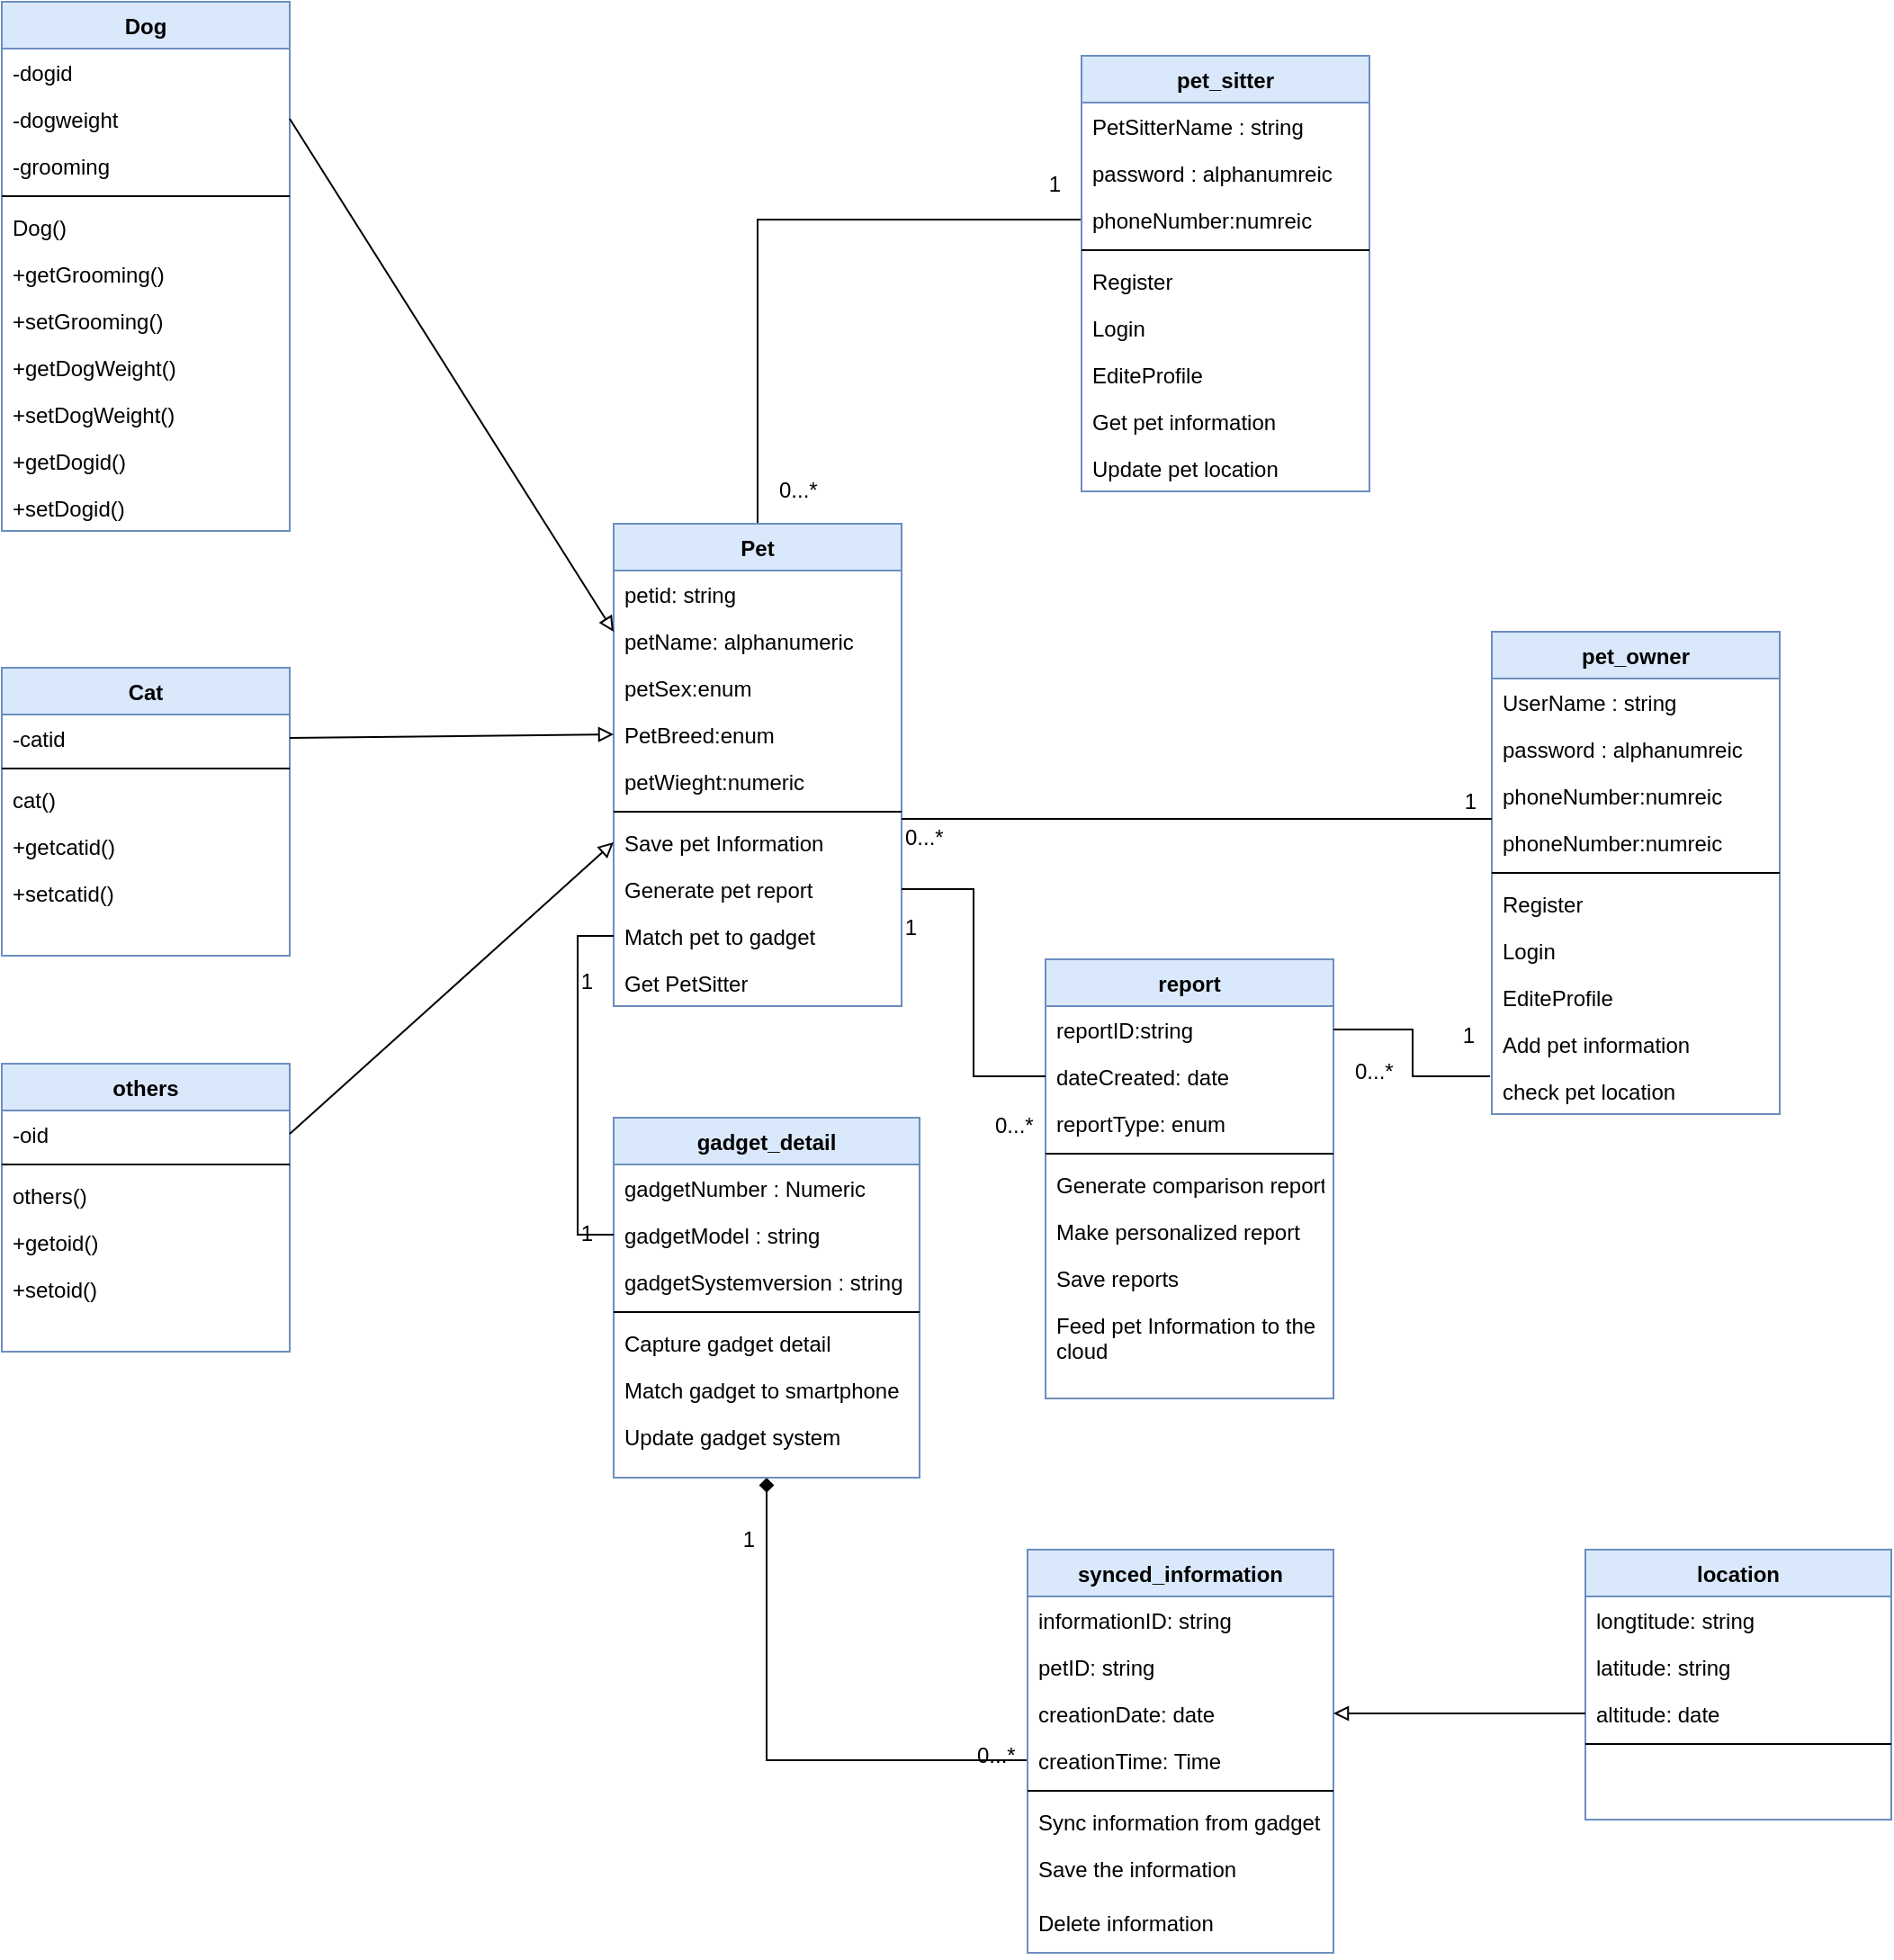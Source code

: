 <mxfile version="15.2.7" type="device"><diagram id="C5RBs43oDa-KdzZeNtuy" name="Page-1"><mxGraphModel dx="2032" dy="1856" grid="1" gridSize="10" guides="1" tooltips="1" connect="1" arrows="1" fold="1" page="1" pageScale="1" pageWidth="827" pageHeight="1169" math="0" shadow="0"><root><mxCell id="WIyWlLk6GJQsqaUBKTNV-0"/><mxCell id="WIyWlLk6GJQsqaUBKTNV-1" parent="WIyWlLk6GJQsqaUBKTNV-0"/><mxCell id="KPe7TcFnfBkB8S-F21UN-21" style="edgeStyle=orthogonalEdgeStyle;rounded=0;orthogonalLoop=1;jettySize=auto;html=1;exitX=0.5;exitY=0;exitDx=0;exitDy=0;entryX=0;entryY=0.5;entryDx=0;entryDy=0;endArrow=none;endFill=0;" edge="1" parent="WIyWlLk6GJQsqaUBKTNV-1" source="zkfFHV4jXpPFQw0GAbJ--0" target="KPe7TcFnfBkB8S-F21UN-14"><mxGeometry relative="1" as="geometry"/></mxCell><mxCell id="zkfFHV4jXpPFQw0GAbJ--0" value="Pet" style="swimlane;fontStyle=1;align=center;verticalAlign=top;childLayout=stackLayout;horizontal=1;startSize=26;horizontalStack=0;resizeParent=1;resizeLast=0;collapsible=1;marginBottom=0;rounded=0;shadow=0;strokeWidth=1;spacing=2;labelBackgroundColor=none;fontSize=12;fillColor=#dae8fc;strokeColor=#6c8ebf;" parent="WIyWlLk6GJQsqaUBKTNV-1" vertex="1"><mxGeometry x="20" y="60" width="160" height="268" as="geometry"><mxRectangle x="230" y="140" width="160" height="26" as="alternateBounds"/></mxGeometry></mxCell><mxCell id="zkfFHV4jXpPFQw0GAbJ--1" value="petid: string" style="text;align=left;verticalAlign=top;spacingLeft=4;spacingRight=4;overflow=hidden;rotatable=0;points=[[0,0.5],[1,0.5]];portConstraint=eastwest;fontStyle=0;spacing=2;labelBackgroundColor=none;fontSize=12;" parent="zkfFHV4jXpPFQw0GAbJ--0" vertex="1"><mxGeometry y="26" width="160" height="26" as="geometry"/></mxCell><mxCell id="zkfFHV4jXpPFQw0GAbJ--2" value="petName: alphanumeric" style="text;align=left;verticalAlign=top;spacingLeft=4;spacingRight=4;overflow=hidden;rotatable=0;points=[[0,0.5],[1,0.5]];portConstraint=eastwest;rounded=0;shadow=0;html=0;fontStyle=0;spacing=2;labelBackgroundColor=none;fontSize=12;" parent="zkfFHV4jXpPFQw0GAbJ--0" vertex="1"><mxGeometry y="52" width="160" height="26" as="geometry"/></mxCell><mxCell id="zkfFHV4jXpPFQw0GAbJ--3" value="petSex:enum" style="text;align=left;verticalAlign=top;spacingLeft=4;spacingRight=4;overflow=hidden;rotatable=0;points=[[0,0.5],[1,0.5]];portConstraint=eastwest;rounded=0;shadow=0;html=0;fontStyle=0;spacing=2;labelBackgroundColor=none;fontSize=12;" parent="zkfFHV4jXpPFQw0GAbJ--0" vertex="1"><mxGeometry y="78" width="160" height="26" as="geometry"/></mxCell><mxCell id="zkfFHV4jXpPFQw0GAbJ--5" value="PetBreed:enum" style="text;align=left;verticalAlign=top;spacingLeft=4;spacingRight=4;overflow=hidden;rotatable=0;points=[[0,0.5],[1,0.5]];portConstraint=eastwest;fontStyle=0;spacing=2;labelBackgroundColor=none;fontSize=12;" parent="zkfFHV4jXpPFQw0GAbJ--0" vertex="1"><mxGeometry y="104" width="160" height="26" as="geometry"/></mxCell><mxCell id="u12Ou-JrVfUeLRdLZlRA-1" value="petWieght:numeric" style="text;align=left;verticalAlign=top;spacingLeft=4;spacingRight=4;overflow=hidden;rotatable=0;points=[[0,0.5],[1,0.5]];portConstraint=eastwest;fontStyle=0;spacing=2;labelBackgroundColor=none;fontSize=12;" parent="zkfFHV4jXpPFQw0GAbJ--0" vertex="1"><mxGeometry y="130" width="160" height="26" as="geometry"/></mxCell><mxCell id="zkfFHV4jXpPFQw0GAbJ--4" value="" style="line;html=1;strokeWidth=1;align=left;verticalAlign=middle;spacingTop=-1;spacingLeft=3;spacingRight=3;rotatable=0;labelPosition=right;points=[];portConstraint=eastwest;fontStyle=0;spacing=2;labelBackgroundColor=none;fontSize=12;" parent="zkfFHV4jXpPFQw0GAbJ--0" vertex="1"><mxGeometry y="156" width="160" height="8" as="geometry"/></mxCell><mxCell id="u12Ou-JrVfUeLRdLZlRA-0" value="Save pet Information" style="text;align=left;verticalAlign=top;spacingLeft=4;spacingRight=4;overflow=hidden;rotatable=0;points=[[0,0.5],[1,0.5]];portConstraint=eastwest;rounded=0;shadow=0;html=0;fontStyle=0;spacing=2;labelBackgroundColor=none;fontSize=12;" parent="zkfFHV4jXpPFQw0GAbJ--0" vertex="1"><mxGeometry y="164" width="160" height="26" as="geometry"/></mxCell><mxCell id="u12Ou-JrVfUeLRdLZlRA-4" value="Generate pet report" style="text;align=left;verticalAlign=top;spacingLeft=4;spacingRight=4;overflow=hidden;rotatable=0;points=[[0,0.5],[1,0.5]];portConstraint=eastwest;rounded=0;shadow=0;html=0;fontStyle=0;spacing=2;labelBackgroundColor=none;fontSize=12;" parent="zkfFHV4jXpPFQw0GAbJ--0" vertex="1"><mxGeometry y="190" width="160" height="26" as="geometry"/></mxCell><mxCell id="u12Ou-JrVfUeLRdLZlRA-5" value="Match pet to gadget" style="text;align=left;verticalAlign=top;spacingLeft=4;spacingRight=4;overflow=hidden;rotatable=0;points=[[0,0.5],[1,0.5]];portConstraint=eastwest;rounded=0;shadow=0;html=0;fontStyle=0;spacing=2;labelBackgroundColor=none;fontSize=12;" parent="zkfFHV4jXpPFQw0GAbJ--0" vertex="1"><mxGeometry y="216" width="160" height="26" as="geometry"/></mxCell><mxCell id="KPe7TcFnfBkB8S-F21UN-0" value="Get PetSitter" style="text;align=left;verticalAlign=top;spacingLeft=4;spacingRight=4;overflow=hidden;rotatable=0;points=[[0,0.5],[1,0.5]];portConstraint=eastwest;rounded=0;shadow=0;html=0;fontStyle=0;spacing=2;labelBackgroundColor=none;fontSize=12;" vertex="1" parent="zkfFHV4jXpPFQw0GAbJ--0"><mxGeometry y="242" width="160" height="26" as="geometry"/></mxCell><mxCell id="zkfFHV4jXpPFQw0GAbJ--6" value="Dog" style="swimlane;fontStyle=1;align=center;verticalAlign=top;childLayout=stackLayout;horizontal=1;startSize=26;horizontalStack=0;resizeParent=1;resizeLast=0;collapsible=1;marginBottom=0;rounded=0;shadow=0;strokeWidth=1;spacing=2;labelBackgroundColor=none;fontSize=12;fillColor=#dae8fc;strokeColor=#6c8ebf;" parent="WIyWlLk6GJQsqaUBKTNV-1" vertex="1"><mxGeometry x="-320" y="-230" width="160" height="294" as="geometry"><mxRectangle x="130" y="380" width="160" height="26" as="alternateBounds"/></mxGeometry></mxCell><mxCell id="zkfFHV4jXpPFQw0GAbJ--7" value="-dogid" style="text;align=left;verticalAlign=top;spacingLeft=4;spacingRight=4;overflow=hidden;rotatable=0;points=[[0,0.5],[1,0.5]];portConstraint=eastwest;fontStyle=0;spacing=2;labelBackgroundColor=none;fontSize=12;" parent="zkfFHV4jXpPFQw0GAbJ--6" vertex="1"><mxGeometry y="26" width="160" height="26" as="geometry"/></mxCell><mxCell id="zkfFHV4jXpPFQw0GAbJ--8" value="-dogweight" style="text;align=left;verticalAlign=top;spacingLeft=4;spacingRight=4;overflow=hidden;rotatable=0;points=[[0,0.5],[1,0.5]];portConstraint=eastwest;rounded=0;shadow=0;html=0;fontStyle=0;spacing=2;labelBackgroundColor=none;fontSize=12;" parent="zkfFHV4jXpPFQw0GAbJ--6" vertex="1"><mxGeometry y="52" width="160" height="26" as="geometry"/></mxCell><mxCell id="u12Ou-JrVfUeLRdLZlRA-6" value="-grooming" style="text;align=left;verticalAlign=top;spacingLeft=4;spacingRight=4;overflow=hidden;rotatable=0;points=[[0,0.5],[1,0.5]];portConstraint=eastwest;rounded=0;shadow=0;html=0;fontStyle=0;spacing=2;labelBackgroundColor=none;fontSize=12;" parent="zkfFHV4jXpPFQw0GAbJ--6" vertex="1"><mxGeometry y="78" width="160" height="26" as="geometry"/></mxCell><mxCell id="zkfFHV4jXpPFQw0GAbJ--9" value="" style="line;html=1;strokeWidth=1;align=left;verticalAlign=middle;spacingTop=-1;spacingLeft=3;spacingRight=3;rotatable=0;labelPosition=right;points=[];portConstraint=eastwest;fontStyle=0;spacing=2;labelBackgroundColor=none;fontSize=12;" parent="zkfFHV4jXpPFQw0GAbJ--6" vertex="1"><mxGeometry y="104" width="160" height="8" as="geometry"/></mxCell><mxCell id="zkfFHV4jXpPFQw0GAbJ--11" value="Dog()&#10;" style="text;align=left;verticalAlign=top;spacingLeft=4;spacingRight=4;overflow=hidden;rotatable=0;points=[[0,0.5],[1,0.5]];portConstraint=eastwest;fontStyle=0;spacing=2;labelBackgroundColor=none;fontSize=12;" parent="zkfFHV4jXpPFQw0GAbJ--6" vertex="1"><mxGeometry y="112" width="160" height="26" as="geometry"/></mxCell><mxCell id="u12Ou-JrVfUeLRdLZlRA-7" value="+getGrooming()" style="text;align=left;verticalAlign=top;spacingLeft=4;spacingRight=4;overflow=hidden;rotatable=0;points=[[0,0.5],[1,0.5]];portConstraint=eastwest;fontStyle=0;spacing=2;labelBackgroundColor=none;fontSize=12;" parent="zkfFHV4jXpPFQw0GAbJ--6" vertex="1"><mxGeometry y="138" width="160" height="26" as="geometry"/></mxCell><mxCell id="u12Ou-JrVfUeLRdLZlRA-8" value="+setGrooming()" style="text;align=left;verticalAlign=top;spacingLeft=4;spacingRight=4;overflow=hidden;rotatable=0;points=[[0,0.5],[1,0.5]];portConstraint=eastwest;fontStyle=0;spacing=2;labelBackgroundColor=none;fontSize=12;" parent="zkfFHV4jXpPFQw0GAbJ--6" vertex="1"><mxGeometry y="164" width="160" height="26" as="geometry"/></mxCell><mxCell id="u12Ou-JrVfUeLRdLZlRA-9" value="+getDogWeight()" style="text;align=left;verticalAlign=top;spacingLeft=4;spacingRight=4;overflow=hidden;rotatable=0;points=[[0,0.5],[1,0.5]];portConstraint=eastwest;fontStyle=0;spacing=2;labelBackgroundColor=none;fontSize=12;" parent="zkfFHV4jXpPFQw0GAbJ--6" vertex="1"><mxGeometry y="190" width="160" height="26" as="geometry"/></mxCell><mxCell id="u12Ou-JrVfUeLRdLZlRA-10" value="+setDogWeight()" style="text;align=left;verticalAlign=top;spacingLeft=4;spacingRight=4;overflow=hidden;rotatable=0;points=[[0,0.5],[1,0.5]];portConstraint=eastwest;fontStyle=0;spacing=2;labelBackgroundColor=none;fontSize=12;" parent="zkfFHV4jXpPFQw0GAbJ--6" vertex="1"><mxGeometry y="216" width="160" height="26" as="geometry"/></mxCell><mxCell id="u12Ou-JrVfUeLRdLZlRA-11" value="+getDogid()" style="text;align=left;verticalAlign=top;spacingLeft=4;spacingRight=4;overflow=hidden;rotatable=0;points=[[0,0.5],[1,0.5]];portConstraint=eastwest;fontStyle=0;spacing=2;labelBackgroundColor=none;fontSize=12;" parent="zkfFHV4jXpPFQw0GAbJ--6" vertex="1"><mxGeometry y="242" width="160" height="26" as="geometry"/></mxCell><mxCell id="u12Ou-JrVfUeLRdLZlRA-12" value="+setDogid()" style="text;align=left;verticalAlign=top;spacingLeft=4;spacingRight=4;overflow=hidden;rotatable=0;points=[[0,0.5],[1,0.5]];portConstraint=eastwest;fontStyle=0;spacing=2;labelBackgroundColor=none;fontSize=12;" parent="zkfFHV4jXpPFQw0GAbJ--6" vertex="1"><mxGeometry y="268" width="160" height="26" as="geometry"/></mxCell><mxCell id="zkfFHV4jXpPFQw0GAbJ--17" value="pet_owner" style="swimlane;fontStyle=1;align=center;verticalAlign=top;childLayout=stackLayout;horizontal=1;startSize=26;horizontalStack=0;resizeParent=1;resizeLast=0;collapsible=1;marginBottom=0;rounded=0;shadow=0;strokeWidth=1;spacing=2;labelBackgroundColor=none;fontSize=12;fillColor=#dae8fc;strokeColor=#6c8ebf;" parent="WIyWlLk6GJQsqaUBKTNV-1" vertex="1"><mxGeometry x="508" y="120" width="160" height="268" as="geometry"><mxRectangle x="550" y="140" width="160" height="26" as="alternateBounds"/></mxGeometry></mxCell><mxCell id="zkfFHV4jXpPFQw0GAbJ--18" value="UserName : string" style="text;align=left;verticalAlign=top;spacingLeft=4;spacingRight=4;overflow=hidden;rotatable=0;points=[[0,0.5],[1,0.5]];portConstraint=eastwest;fontStyle=0;spacing=2;labelBackgroundColor=none;fontSize=12;" parent="zkfFHV4jXpPFQw0GAbJ--17" vertex="1"><mxGeometry y="26" width="160" height="26" as="geometry"/></mxCell><mxCell id="zkfFHV4jXpPFQw0GAbJ--19" value="password : alphanumreic" style="text;align=left;verticalAlign=top;spacingLeft=4;spacingRight=4;overflow=hidden;rotatable=0;points=[[0,0.5],[1,0.5]];portConstraint=eastwest;rounded=0;shadow=0;html=0;fontStyle=0;spacing=2;labelBackgroundColor=none;fontSize=12;" parent="zkfFHV4jXpPFQw0GAbJ--17" vertex="1"><mxGeometry y="52" width="160" height="26" as="geometry"/></mxCell><mxCell id="KPe7TcFnfBkB8S-F21UN-23" value="phoneNumber:numreic" style="text;align=left;verticalAlign=top;spacingLeft=4;spacingRight=4;overflow=hidden;rotatable=0;points=[[0,0.5],[1,0.5]];portConstraint=eastwest;rounded=0;shadow=0;html=0;fontStyle=0;spacing=2;labelBackgroundColor=none;fontSize=12;" vertex="1" parent="zkfFHV4jXpPFQw0GAbJ--17"><mxGeometry y="78" width="160" height="26" as="geometry"/></mxCell><mxCell id="zkfFHV4jXpPFQw0GAbJ--20" value="phoneNumber:numreic" style="text;align=left;verticalAlign=top;spacingLeft=4;spacingRight=4;overflow=hidden;rotatable=0;points=[[0,0.5],[1,0.5]];portConstraint=eastwest;rounded=0;shadow=0;html=0;fontStyle=0;spacing=2;labelBackgroundColor=none;fontSize=12;" parent="zkfFHV4jXpPFQw0GAbJ--17" vertex="1"><mxGeometry y="104" width="160" height="26" as="geometry"/></mxCell><mxCell id="zkfFHV4jXpPFQw0GAbJ--23" value="" style="line;html=1;strokeWidth=1;align=left;verticalAlign=middle;spacingTop=-1;spacingLeft=3;spacingRight=3;rotatable=0;labelPosition=right;points=[];portConstraint=eastwest;fontStyle=0;spacing=2;labelBackgroundColor=none;fontSize=12;" parent="zkfFHV4jXpPFQw0GAbJ--17" vertex="1"><mxGeometry y="130" width="160" height="8" as="geometry"/></mxCell><mxCell id="zkfFHV4jXpPFQw0GAbJ--24" value="Register" style="text;align=left;verticalAlign=top;spacingLeft=4;spacingRight=4;overflow=hidden;rotatable=0;points=[[0,0.5],[1,0.5]];portConstraint=eastwest;fontStyle=0;spacing=2;labelBackgroundColor=none;fontSize=12;" parent="zkfFHV4jXpPFQw0GAbJ--17" vertex="1"><mxGeometry y="138" width="160" height="26" as="geometry"/></mxCell><mxCell id="iSG5B5zDfxwQelqZSdIv-0" value="Login" style="text;align=left;verticalAlign=top;spacingLeft=4;spacingRight=4;overflow=hidden;rotatable=0;points=[[0,0.5],[1,0.5]];portConstraint=eastwest;fontStyle=0;spacing=2;labelBackgroundColor=none;fontSize=12;" parent="zkfFHV4jXpPFQw0GAbJ--17" vertex="1"><mxGeometry y="164" width="160" height="26" as="geometry"/></mxCell><mxCell id="iSG5B5zDfxwQelqZSdIv-1" value="EditeProfile" style="text;align=left;verticalAlign=top;spacingLeft=4;spacingRight=4;overflow=hidden;rotatable=0;points=[[0,0.5],[1,0.5]];portConstraint=eastwest;fontStyle=0;spacing=2;labelBackgroundColor=none;fontSize=12;" parent="zkfFHV4jXpPFQw0GAbJ--17" vertex="1"><mxGeometry y="190" width="160" height="26" as="geometry"/></mxCell><mxCell id="iSG5B5zDfxwQelqZSdIv-2" value="Add pet information" style="text;align=left;verticalAlign=top;spacingLeft=4;spacingRight=4;overflow=hidden;rotatable=0;points=[[0,0.5],[1,0.5]];portConstraint=eastwest;fontStyle=0;spacing=2;labelBackgroundColor=none;fontSize=12;" parent="zkfFHV4jXpPFQw0GAbJ--17" vertex="1"><mxGeometry y="216" width="160" height="26" as="geometry"/></mxCell><mxCell id="iSG5B5zDfxwQelqZSdIv-3" value="check pet location" style="text;align=left;verticalAlign=top;spacingLeft=4;spacingRight=4;overflow=hidden;rotatable=0;points=[[0,0.5],[1,0.5]];portConstraint=eastwest;fontStyle=0;spacing=2;labelBackgroundColor=none;fontSize=12;" parent="zkfFHV4jXpPFQw0GAbJ--17" vertex="1"><mxGeometry y="242" width="160" height="26" as="geometry"/></mxCell><mxCell id="zkfFHV4jXpPFQw0GAbJ--26" value="" style="endArrow=none;shadow=0;strokeWidth=1;rounded=0;endFill=0;edgeStyle=elbowEdgeStyle;elbow=vertical;fontStyle=0;spacing=2;labelBackgroundColor=none;fontSize=12;" parent="WIyWlLk6GJQsqaUBKTNV-1" source="zkfFHV4jXpPFQw0GAbJ--0" target="zkfFHV4jXpPFQw0GAbJ--17" edge="1"><mxGeometry x="0.5" y="41" relative="1" as="geometry"><mxPoint x="380" y="192" as="sourcePoint"/><mxPoint x="540" y="192" as="targetPoint"/><mxPoint x="-40" y="32" as="offset"/></mxGeometry></mxCell><mxCell id="zkfFHV4jXpPFQw0GAbJ--27" value="0...*" style="resizable=0;align=left;verticalAlign=bottom;labelBackgroundColor=none;fontSize=12;fontStyle=0;spacing=2;" parent="zkfFHV4jXpPFQw0GAbJ--26" connectable="0" vertex="1"><mxGeometry x="-1" relative="1" as="geometry"><mxPoint y="19" as="offset"/></mxGeometry></mxCell><mxCell id="zkfFHV4jXpPFQw0GAbJ--28" value="1" style="resizable=0;align=right;verticalAlign=bottom;labelBackgroundColor=none;fontSize=12;fontStyle=0;spacing=2;" parent="zkfFHV4jXpPFQw0GAbJ--26" connectable="0" vertex="1"><mxGeometry x="1" relative="1" as="geometry"><mxPoint x="-7" y="-1" as="offset"/></mxGeometry></mxCell><mxCell id="iSG5B5zDfxwQelqZSdIv-16" value="1" style="resizable=0;align=right;verticalAlign=bottom;labelBackgroundColor=none;fontSize=12;fontStyle=0;spacing=2;" parent="zkfFHV4jXpPFQw0GAbJ--26" connectable="0" vertex="1"><mxGeometry x="1" relative="1" as="geometry"><mxPoint x="-318" y="69" as="offset"/></mxGeometry></mxCell><mxCell id="iSG5B5zDfxwQelqZSdIv-17" value="1" style="resizable=0;align=right;verticalAlign=bottom;labelBackgroundColor=none;fontSize=12;fontStyle=0;spacing=2;" parent="zkfFHV4jXpPFQw0GAbJ--26" connectable="0" vertex="1"><mxGeometry x="1" relative="1" as="geometry"><mxPoint x="-8" y="129" as="offset"/></mxGeometry></mxCell><mxCell id="iSG5B5zDfxwQelqZSdIv-18" value="0...*" style="resizable=0;align=left;verticalAlign=bottom;labelBackgroundColor=none;fontSize=12;fontStyle=0;spacing=2;" parent="zkfFHV4jXpPFQw0GAbJ--26" connectable="0" vertex="1"><mxGeometry x="-1" relative="1" as="geometry"><mxPoint x="50" y="179" as="offset"/></mxGeometry></mxCell><mxCell id="iSG5B5zDfxwQelqZSdIv-19" value="0...*" style="resizable=0;align=left;verticalAlign=bottom;labelBackgroundColor=none;fontSize=12;fontStyle=0;spacing=2;" parent="zkfFHV4jXpPFQw0GAbJ--26" connectable="0" vertex="1"><mxGeometry x="-1" relative="1" as="geometry"><mxPoint x="250" y="149" as="offset"/></mxGeometry></mxCell><mxCell id="iSG5B5zDfxwQelqZSdIv-30" value="1" style="resizable=0;align=right;verticalAlign=bottom;labelBackgroundColor=none;fontSize=12;fontStyle=0;spacing=2;" parent="zkfFHV4jXpPFQw0GAbJ--26" connectable="0" vertex="1"><mxGeometry x="1" relative="1" as="geometry"><mxPoint x="-498" y="239" as="offset"/></mxGeometry></mxCell><mxCell id="iSG5B5zDfxwQelqZSdIv-31" value="1" style="resizable=0;align=right;verticalAlign=bottom;labelBackgroundColor=none;fontSize=12;fontStyle=0;spacing=2;" parent="zkfFHV4jXpPFQw0GAbJ--26" connectable="0" vertex="1"><mxGeometry x="1" relative="1" as="geometry"><mxPoint x="-498" y="99" as="offset"/></mxGeometry></mxCell><mxCell id="iSG5B5zDfxwQelqZSdIv-42" value="0...*" style="resizable=0;align=left;verticalAlign=bottom;labelBackgroundColor=none;fontSize=12;fontStyle=0;spacing=2;" parent="zkfFHV4jXpPFQw0GAbJ--26" connectable="0" vertex="1"><mxGeometry x="-1" relative="1" as="geometry"><mxPoint x="40" y="529" as="offset"/></mxGeometry></mxCell><mxCell id="iSG5B5zDfxwQelqZSdIv-43" value="1" style="resizable=0;align=right;verticalAlign=bottom;labelBackgroundColor=none;fontSize=12;fontStyle=0;spacing=2;" parent="zkfFHV4jXpPFQw0GAbJ--26" connectable="0" vertex="1"><mxGeometry x="1" relative="1" as="geometry"><mxPoint x="-408" y="409" as="offset"/></mxGeometry></mxCell><mxCell id="KPe7TcFnfBkB8S-F21UN-22" value="0...*" style="resizable=0;align=left;verticalAlign=bottom;labelBackgroundColor=none;fontSize=12;fontStyle=0;spacing=2;" connectable="0" vertex="1" parent="zkfFHV4jXpPFQw0GAbJ--26"><mxGeometry x="-1" relative="1" as="geometry"><mxPoint x="-70" y="-174" as="offset"/></mxGeometry></mxCell><mxCell id="KPe7TcFnfBkB8S-F21UN-24" value="1" style="resizable=0;align=right;verticalAlign=bottom;labelBackgroundColor=none;fontSize=12;fontStyle=0;spacing=2;" connectable="0" vertex="1" parent="zkfFHV4jXpPFQw0GAbJ--26"><mxGeometry x="1" relative="1" as="geometry"><mxPoint x="-238" y="-344" as="offset"/></mxGeometry></mxCell><mxCell id="u12Ou-JrVfUeLRdLZlRA-13" value="Cat" style="swimlane;fontStyle=1;align=center;verticalAlign=top;childLayout=stackLayout;horizontal=1;startSize=26;horizontalStack=0;resizeParent=1;resizeLast=0;collapsible=1;marginBottom=0;rounded=0;shadow=0;strokeWidth=1;spacing=2;labelBackgroundColor=none;fontSize=12;fillColor=#dae8fc;strokeColor=#6c8ebf;" parent="WIyWlLk6GJQsqaUBKTNV-1" vertex="1"><mxGeometry x="-320" y="140" width="160" height="160" as="geometry"><mxRectangle x="130" y="380" width="160" height="26" as="alternateBounds"/></mxGeometry></mxCell><mxCell id="u12Ou-JrVfUeLRdLZlRA-14" value="-catid" style="text;align=left;verticalAlign=top;spacingLeft=4;spacingRight=4;overflow=hidden;rotatable=0;points=[[0,0.5],[1,0.5]];portConstraint=eastwest;fontStyle=0;spacing=2;labelBackgroundColor=none;fontSize=12;" parent="u12Ou-JrVfUeLRdLZlRA-13" vertex="1"><mxGeometry y="26" width="160" height="26" as="geometry"/></mxCell><mxCell id="u12Ou-JrVfUeLRdLZlRA-17" value="" style="line;html=1;strokeWidth=1;align=left;verticalAlign=middle;spacingTop=-1;spacingLeft=3;spacingRight=3;rotatable=0;labelPosition=right;points=[];portConstraint=eastwest;fontStyle=0;spacing=2;labelBackgroundColor=none;fontSize=12;" parent="u12Ou-JrVfUeLRdLZlRA-13" vertex="1"><mxGeometry y="52" width="160" height="8" as="geometry"/></mxCell><mxCell id="u12Ou-JrVfUeLRdLZlRA-18" value="cat()&#10;" style="text;align=left;verticalAlign=top;spacingLeft=4;spacingRight=4;overflow=hidden;rotatable=0;points=[[0,0.5],[1,0.5]];portConstraint=eastwest;fontStyle=0;spacing=2;labelBackgroundColor=none;fontSize=12;" parent="u12Ou-JrVfUeLRdLZlRA-13" vertex="1"><mxGeometry y="60" width="160" height="26" as="geometry"/></mxCell><mxCell id="u12Ou-JrVfUeLRdLZlRA-23" value="+getcatid()" style="text;align=left;verticalAlign=top;spacingLeft=4;spacingRight=4;overflow=hidden;rotatable=0;points=[[0,0.5],[1,0.5]];portConstraint=eastwest;fontStyle=0;spacing=2;labelBackgroundColor=none;fontSize=12;" parent="u12Ou-JrVfUeLRdLZlRA-13" vertex="1"><mxGeometry y="86" width="160" height="26" as="geometry"/></mxCell><mxCell id="u12Ou-JrVfUeLRdLZlRA-24" value="+setcatid()" style="text;align=left;verticalAlign=top;spacingLeft=4;spacingRight=4;overflow=hidden;rotatable=0;points=[[0,0.5],[1,0.5]];portConstraint=eastwest;fontStyle=0;spacing=2;labelBackgroundColor=none;fontSize=12;" parent="u12Ou-JrVfUeLRdLZlRA-13" vertex="1"><mxGeometry y="112" width="160" height="26" as="geometry"/></mxCell><mxCell id="u12Ou-JrVfUeLRdLZlRA-25" value="others" style="swimlane;fontStyle=1;align=center;verticalAlign=top;childLayout=stackLayout;horizontal=1;startSize=26;horizontalStack=0;resizeParent=1;resizeLast=0;collapsible=1;marginBottom=0;rounded=0;shadow=0;strokeWidth=1;spacing=2;labelBackgroundColor=none;fontSize=12;fillColor=#dae8fc;strokeColor=#6c8ebf;" parent="WIyWlLk6GJQsqaUBKTNV-1" vertex="1"><mxGeometry x="-320" y="360" width="160" height="160" as="geometry"><mxRectangle x="130" y="380" width="160" height="26" as="alternateBounds"/></mxGeometry></mxCell><mxCell id="u12Ou-JrVfUeLRdLZlRA-26" value="-oid" style="text;align=left;verticalAlign=top;spacingLeft=4;spacingRight=4;overflow=hidden;rotatable=0;points=[[0,0.5],[1,0.5]];portConstraint=eastwest;fontStyle=0;spacing=2;labelBackgroundColor=none;fontSize=12;" parent="u12Ou-JrVfUeLRdLZlRA-25" vertex="1"><mxGeometry y="26" width="160" height="26" as="geometry"/></mxCell><mxCell id="u12Ou-JrVfUeLRdLZlRA-27" value="" style="line;html=1;strokeWidth=1;align=left;verticalAlign=middle;spacingTop=-1;spacingLeft=3;spacingRight=3;rotatable=0;labelPosition=right;points=[];portConstraint=eastwest;fontStyle=0;spacing=2;labelBackgroundColor=none;fontSize=12;" parent="u12Ou-JrVfUeLRdLZlRA-25" vertex="1"><mxGeometry y="52" width="160" height="8" as="geometry"/></mxCell><mxCell id="u12Ou-JrVfUeLRdLZlRA-28" value="others()&#10;" style="text;align=left;verticalAlign=top;spacingLeft=4;spacingRight=4;overflow=hidden;rotatable=0;points=[[0,0.5],[1,0.5]];portConstraint=eastwest;fontStyle=0;spacing=2;labelBackgroundColor=none;fontSize=12;" parent="u12Ou-JrVfUeLRdLZlRA-25" vertex="1"><mxGeometry y="60" width="160" height="26" as="geometry"/></mxCell><mxCell id="u12Ou-JrVfUeLRdLZlRA-29" value="+getoid()" style="text;align=left;verticalAlign=top;spacingLeft=4;spacingRight=4;overflow=hidden;rotatable=0;points=[[0,0.5],[1,0.5]];portConstraint=eastwest;fontStyle=0;spacing=2;labelBackgroundColor=none;fontSize=12;" parent="u12Ou-JrVfUeLRdLZlRA-25" vertex="1"><mxGeometry y="86" width="160" height="26" as="geometry"/></mxCell><mxCell id="u12Ou-JrVfUeLRdLZlRA-30" value="+setoid()" style="text;align=left;verticalAlign=top;spacingLeft=4;spacingRight=4;overflow=hidden;rotatable=0;points=[[0,0.5],[1,0.5]];portConstraint=eastwest;fontStyle=0;spacing=2;labelBackgroundColor=none;fontSize=12;" parent="u12Ou-JrVfUeLRdLZlRA-25" vertex="1"><mxGeometry y="112" width="160" height="26" as="geometry"/></mxCell><mxCell id="u12Ou-JrVfUeLRdLZlRA-32" style="rounded=0;orthogonalLoop=1;jettySize=auto;html=1;exitX=1;exitY=0.5;exitDx=0;exitDy=0;entryX=0;entryY=0.308;entryDx=0;entryDy=0;entryPerimeter=0;endArrow=block;endFill=0;fontStyle=0;spacing=2;labelBackgroundColor=none;fontSize=12;" parent="WIyWlLk6GJQsqaUBKTNV-1" source="zkfFHV4jXpPFQw0GAbJ--8" target="zkfFHV4jXpPFQw0GAbJ--2" edge="1"><mxGeometry relative="1" as="geometry"/></mxCell><mxCell id="u12Ou-JrVfUeLRdLZlRA-35" style="rounded=0;orthogonalLoop=1;jettySize=auto;html=1;exitX=1;exitY=0.5;exitDx=0;exitDy=0;endArrow=block;endFill=0;entryX=0;entryY=0.5;entryDx=0;entryDy=0;fontStyle=0;spacing=2;labelBackgroundColor=none;fontSize=12;" parent="WIyWlLk6GJQsqaUBKTNV-1" source="u12Ou-JrVfUeLRdLZlRA-14" target="zkfFHV4jXpPFQw0GAbJ--5" edge="1"><mxGeometry relative="1" as="geometry"><mxPoint x="20" y="140" as="targetPoint"/></mxGeometry></mxCell><mxCell id="u12Ou-JrVfUeLRdLZlRA-36" style="rounded=0;orthogonalLoop=1;jettySize=auto;html=1;exitX=1;exitY=0.5;exitDx=0;exitDy=0;endArrow=block;endFill=0;entryX=0;entryY=0.5;entryDx=0;entryDy=0;fontStyle=0;spacing=2;labelBackgroundColor=none;fontSize=12;" parent="WIyWlLk6GJQsqaUBKTNV-1" source="u12Ou-JrVfUeLRdLZlRA-26" target="u12Ou-JrVfUeLRdLZlRA-0" edge="1"><mxGeometry relative="1" as="geometry"><mxPoint x="20" y="263" as="targetPoint"/></mxGeometry></mxCell><mxCell id="iSG5B5zDfxwQelqZSdIv-4" value="report" style="swimlane;fontStyle=1;align=center;verticalAlign=top;childLayout=stackLayout;horizontal=1;startSize=26;horizontalStack=0;resizeParent=1;resizeLast=0;collapsible=1;marginBottom=0;rounded=0;shadow=0;strokeWidth=1;spacing=2;labelBackgroundColor=none;fontSize=12;fillColor=#dae8fc;strokeColor=#6c8ebf;" parent="WIyWlLk6GJQsqaUBKTNV-1" vertex="1"><mxGeometry x="260" y="302" width="160" height="244" as="geometry"><mxRectangle x="550" y="140" width="160" height="26" as="alternateBounds"/></mxGeometry></mxCell><mxCell id="iSG5B5zDfxwQelqZSdIv-5" value="reportID:string" style="text;align=left;verticalAlign=top;spacingLeft=4;spacingRight=4;overflow=hidden;rotatable=0;points=[[0,0.5],[1,0.5]];portConstraint=eastwest;fontStyle=0;spacing=2;labelBackgroundColor=none;fontSize=12;" parent="iSG5B5zDfxwQelqZSdIv-4" vertex="1"><mxGeometry y="26" width="160" height="26" as="geometry"/></mxCell><mxCell id="iSG5B5zDfxwQelqZSdIv-6" value="dateCreated: date" style="text;align=left;verticalAlign=top;spacingLeft=4;spacingRight=4;overflow=hidden;rotatable=0;points=[[0,0.5],[1,0.5]];portConstraint=eastwest;rounded=0;shadow=0;html=0;fontStyle=0;spacing=2;labelBackgroundColor=none;fontSize=12;" parent="iSG5B5zDfxwQelqZSdIv-4" vertex="1"><mxGeometry y="52" width="160" height="26" as="geometry"/></mxCell><mxCell id="iSG5B5zDfxwQelqZSdIv-7" value="reportType: enum" style="text;align=left;verticalAlign=top;spacingLeft=4;spacingRight=4;overflow=hidden;rotatable=0;points=[[0,0.5],[1,0.5]];portConstraint=eastwest;rounded=0;shadow=0;html=0;fontStyle=0;spacing=2;labelBackgroundColor=none;fontSize=12;" parent="iSG5B5zDfxwQelqZSdIv-4" vertex="1"><mxGeometry y="78" width="160" height="26" as="geometry"/></mxCell><mxCell id="iSG5B5zDfxwQelqZSdIv-8" value="" style="line;html=1;strokeWidth=1;align=left;verticalAlign=middle;spacingTop=-1;spacingLeft=3;spacingRight=3;rotatable=0;labelPosition=right;points=[];portConstraint=eastwest;fontStyle=0;spacing=2;labelBackgroundColor=none;fontSize=12;" parent="iSG5B5zDfxwQelqZSdIv-4" vertex="1"><mxGeometry y="104" width="160" height="8" as="geometry"/></mxCell><mxCell id="iSG5B5zDfxwQelqZSdIv-9" value="Generate comparison report" style="text;align=left;verticalAlign=top;spacingLeft=4;spacingRight=4;overflow=hidden;rotatable=0;points=[[0,0.5],[1,0.5]];portConstraint=eastwest;fontStyle=0;spacing=2;labelBackgroundColor=none;fontSize=12;" parent="iSG5B5zDfxwQelqZSdIv-4" vertex="1"><mxGeometry y="112" width="160" height="26" as="geometry"/></mxCell><mxCell id="iSG5B5zDfxwQelqZSdIv-10" value="Make personalized report" style="text;align=left;verticalAlign=top;spacingLeft=4;spacingRight=4;overflow=hidden;rotatable=0;points=[[0,0.5],[1,0.5]];portConstraint=eastwest;fontStyle=0;spacing=2;labelBackgroundColor=none;fontSize=12;" parent="iSG5B5zDfxwQelqZSdIv-4" vertex="1"><mxGeometry y="138" width="160" height="26" as="geometry"/></mxCell><mxCell id="iSG5B5zDfxwQelqZSdIv-11" value="Save reports" style="text;align=left;verticalAlign=top;spacingLeft=4;spacingRight=4;overflow=hidden;rotatable=0;points=[[0,0.5],[1,0.5]];portConstraint=eastwest;fontStyle=0;spacing=2;labelBackgroundColor=none;fontSize=12;" parent="iSG5B5zDfxwQelqZSdIv-4" vertex="1"><mxGeometry y="164" width="160" height="26" as="geometry"/></mxCell><mxCell id="iSG5B5zDfxwQelqZSdIv-12" value="Feed pet Information to the &#10;cloud&#10;" style="text;align=left;verticalAlign=top;spacingLeft=4;spacingRight=4;overflow=hidden;rotatable=0;points=[[0,0.5],[1,0.5]];portConstraint=eastwest;fontStyle=0;spacing=2;labelBackgroundColor=none;fontSize=12;" parent="iSG5B5zDfxwQelqZSdIv-4" vertex="1"><mxGeometry y="190" width="160" height="40" as="geometry"/></mxCell><mxCell id="iSG5B5zDfxwQelqZSdIv-14" style="edgeStyle=orthogonalEdgeStyle;rounded=0;orthogonalLoop=1;jettySize=auto;html=1;exitX=1;exitY=0.5;exitDx=0;exitDy=0;entryX=0;entryY=0.5;entryDx=0;entryDy=0;endArrow=none;endFill=0;fontStyle=0;spacing=2;labelBackgroundColor=none;fontSize=12;" parent="WIyWlLk6GJQsqaUBKTNV-1" source="u12Ou-JrVfUeLRdLZlRA-4" target="iSG5B5zDfxwQelqZSdIv-6" edge="1"><mxGeometry relative="1" as="geometry"/></mxCell><mxCell id="iSG5B5zDfxwQelqZSdIv-15" style="edgeStyle=orthogonalEdgeStyle;rounded=0;orthogonalLoop=1;jettySize=auto;html=1;exitX=1;exitY=0.5;exitDx=0;exitDy=0;entryX=-0.006;entryY=0.192;entryDx=0;entryDy=0;entryPerimeter=0;endArrow=none;endFill=0;fontStyle=0;spacing=2;labelBackgroundColor=none;fontSize=12;" parent="WIyWlLk6GJQsqaUBKTNV-1" source="iSG5B5zDfxwQelqZSdIv-5" target="iSG5B5zDfxwQelqZSdIv-3" edge="1"><mxGeometry relative="1" as="geometry"/></mxCell><mxCell id="iSG5B5zDfxwQelqZSdIv-41" style="edgeStyle=orthogonalEdgeStyle;rounded=0;orthogonalLoop=1;jettySize=auto;html=1;exitX=0.5;exitY=1;exitDx=0;exitDy=0;entryX=0;entryY=0.5;entryDx=0;entryDy=0;endArrow=none;endFill=0;startArrow=diamond;startFill=1;fontStyle=0;spacing=2;labelBackgroundColor=none;fontSize=12;" parent="WIyWlLk6GJQsqaUBKTNV-1" source="iSG5B5zDfxwQelqZSdIv-20" target="iSG5B5zDfxwQelqZSdIv-37" edge="1"><mxGeometry relative="1" as="geometry"/></mxCell><mxCell id="iSG5B5zDfxwQelqZSdIv-20" value="gadget_detail" style="swimlane;fontStyle=1;align=center;verticalAlign=top;childLayout=stackLayout;horizontal=1;startSize=26;horizontalStack=0;resizeParent=1;resizeLast=0;collapsible=1;marginBottom=0;rounded=0;shadow=0;strokeWidth=1;spacing=2;labelBackgroundColor=none;fontSize=12;fillColor=#dae8fc;strokeColor=#6c8ebf;" parent="WIyWlLk6GJQsqaUBKTNV-1" vertex="1"><mxGeometry x="20" y="390" width="170" height="200" as="geometry"><mxRectangle x="550" y="140" width="160" height="26" as="alternateBounds"/></mxGeometry></mxCell><mxCell id="iSG5B5zDfxwQelqZSdIv-21" value="gadgetNumber : Numeric" style="text;align=left;verticalAlign=top;spacingLeft=4;spacingRight=4;overflow=hidden;rotatable=0;points=[[0,0.5],[1,0.5]];portConstraint=eastwest;fontStyle=0;spacing=2;labelBackgroundColor=none;fontSize=12;" parent="iSG5B5zDfxwQelqZSdIv-20" vertex="1"><mxGeometry y="26" width="170" height="26" as="geometry"/></mxCell><mxCell id="iSG5B5zDfxwQelqZSdIv-22" value="gadgetModel : string" style="text;align=left;verticalAlign=top;spacingLeft=4;spacingRight=4;overflow=hidden;rotatable=0;points=[[0,0.5],[1,0.5]];portConstraint=eastwest;rounded=0;shadow=0;html=0;fontStyle=0;spacing=2;labelBackgroundColor=none;fontSize=12;" parent="iSG5B5zDfxwQelqZSdIv-20" vertex="1"><mxGeometry y="52" width="170" height="26" as="geometry"/></mxCell><mxCell id="iSG5B5zDfxwQelqZSdIv-23" value="gadgetSystemversion : string" style="text;align=left;verticalAlign=top;spacingLeft=4;spacingRight=4;overflow=hidden;rotatable=0;points=[[0,0.5],[1,0.5]];portConstraint=eastwest;rounded=0;shadow=0;html=0;fontStyle=0;spacing=2;labelBackgroundColor=none;fontSize=12;" parent="iSG5B5zDfxwQelqZSdIv-20" vertex="1"><mxGeometry y="78" width="170" height="26" as="geometry"/></mxCell><mxCell id="iSG5B5zDfxwQelqZSdIv-24" value="" style="line;html=1;strokeWidth=1;align=left;verticalAlign=middle;spacingTop=-1;spacingLeft=3;spacingRight=3;rotatable=0;labelPosition=right;points=[];portConstraint=eastwest;fontStyle=0;spacing=2;labelBackgroundColor=none;fontSize=12;" parent="iSG5B5zDfxwQelqZSdIv-20" vertex="1"><mxGeometry y="104" width="170" height="8" as="geometry"/></mxCell><mxCell id="iSG5B5zDfxwQelqZSdIv-25" value="Capture gadget detail" style="text;align=left;verticalAlign=top;spacingLeft=4;spacingRight=4;overflow=hidden;rotatable=0;points=[[0,0.5],[1,0.5]];portConstraint=eastwest;fontStyle=0;spacing=2;labelBackgroundColor=none;fontSize=12;" parent="iSG5B5zDfxwQelqZSdIv-20" vertex="1"><mxGeometry y="112" width="170" height="26" as="geometry"/></mxCell><mxCell id="iSG5B5zDfxwQelqZSdIv-26" value="Match gadget to smartphone" style="text;align=left;verticalAlign=top;spacingLeft=4;spacingRight=4;overflow=hidden;rotatable=0;points=[[0,0.5],[1,0.5]];portConstraint=eastwest;fontStyle=0;spacing=2;labelBackgroundColor=none;fontSize=12;" parent="iSG5B5zDfxwQelqZSdIv-20" vertex="1"><mxGeometry y="138" width="170" height="26" as="geometry"/></mxCell><mxCell id="iSG5B5zDfxwQelqZSdIv-27" value="Update gadget system" style="text;align=left;verticalAlign=top;spacingLeft=4;spacingRight=4;overflow=hidden;rotatable=0;points=[[0,0.5],[1,0.5]];portConstraint=eastwest;fontStyle=0;spacing=2;labelBackgroundColor=none;fontSize=12;" parent="iSG5B5zDfxwQelqZSdIv-20" vertex="1"><mxGeometry y="164" width="170" height="30" as="geometry"/></mxCell><mxCell id="iSG5B5zDfxwQelqZSdIv-29" style="edgeStyle=orthogonalEdgeStyle;rounded=0;orthogonalLoop=1;jettySize=auto;html=1;exitX=0;exitY=0.5;exitDx=0;exitDy=0;entryX=0;entryY=0.5;entryDx=0;entryDy=0;endArrow=none;endFill=0;fontStyle=0;spacing=2;labelBackgroundColor=none;fontSize=12;" parent="WIyWlLk6GJQsqaUBKTNV-1" source="u12Ou-JrVfUeLRdLZlRA-5" target="iSG5B5zDfxwQelqZSdIv-22" edge="1"><mxGeometry relative="1" as="geometry"/></mxCell><mxCell id="iSG5B5zDfxwQelqZSdIv-32" value="synced_information" style="swimlane;fontStyle=1;align=center;verticalAlign=top;childLayout=stackLayout;horizontal=1;startSize=26;horizontalStack=0;resizeParent=1;resizeLast=0;collapsible=1;marginBottom=0;rounded=0;shadow=0;strokeWidth=1;spacing=2;labelBackgroundColor=none;fontSize=12;fillColor=#dae8fc;strokeColor=#6c8ebf;" parent="WIyWlLk6GJQsqaUBKTNV-1" vertex="1"><mxGeometry x="250" y="630" width="170" height="224" as="geometry"><mxRectangle x="550" y="140" width="160" height="26" as="alternateBounds"/></mxGeometry></mxCell><mxCell id="iSG5B5zDfxwQelqZSdIv-33" value="informationID: string" style="text;align=left;verticalAlign=top;spacingLeft=4;spacingRight=4;overflow=hidden;rotatable=0;points=[[0,0.5],[1,0.5]];portConstraint=eastwest;fontStyle=0;spacing=2;labelBackgroundColor=none;fontSize=12;" parent="iSG5B5zDfxwQelqZSdIv-32" vertex="1"><mxGeometry y="26" width="170" height="26" as="geometry"/></mxCell><mxCell id="iSG5B5zDfxwQelqZSdIv-34" value="petID: string" style="text;align=left;verticalAlign=top;spacingLeft=4;spacingRight=4;overflow=hidden;rotatable=0;points=[[0,0.5],[1,0.5]];portConstraint=eastwest;rounded=0;shadow=0;html=0;fontStyle=0;spacing=2;labelBackgroundColor=none;fontSize=12;" parent="iSG5B5zDfxwQelqZSdIv-32" vertex="1"><mxGeometry y="52" width="170" height="26" as="geometry"/></mxCell><mxCell id="iSG5B5zDfxwQelqZSdIv-35" value="creationDate: date" style="text;align=left;verticalAlign=top;spacingLeft=4;spacingRight=4;overflow=hidden;rotatable=0;points=[[0,0.5],[1,0.5]];portConstraint=eastwest;rounded=0;shadow=0;html=0;fontStyle=0;spacing=2;labelBackgroundColor=none;fontSize=12;" parent="iSG5B5zDfxwQelqZSdIv-32" vertex="1"><mxGeometry y="78" width="170" height="26" as="geometry"/></mxCell><mxCell id="iSG5B5zDfxwQelqZSdIv-37" value="creationTime: Time" style="text;align=left;verticalAlign=top;spacingLeft=4;spacingRight=4;overflow=hidden;rotatable=0;points=[[0,0.5],[1,0.5]];portConstraint=eastwest;fontStyle=0;spacing=2;labelBackgroundColor=none;fontSize=12;" parent="iSG5B5zDfxwQelqZSdIv-32" vertex="1"><mxGeometry y="104" width="170" height="26" as="geometry"/></mxCell><mxCell id="iSG5B5zDfxwQelqZSdIv-36" value="" style="line;html=1;strokeWidth=1;align=left;verticalAlign=middle;spacingTop=-1;spacingLeft=3;spacingRight=3;rotatable=0;labelPosition=right;points=[];portConstraint=eastwest;fontStyle=0;spacing=2;labelBackgroundColor=none;fontSize=12;" parent="iSG5B5zDfxwQelqZSdIv-32" vertex="1"><mxGeometry y="130" width="170" height="8" as="geometry"/></mxCell><mxCell id="iSG5B5zDfxwQelqZSdIv-38" value="Sync information from gadget" style="text;align=left;verticalAlign=top;spacingLeft=4;spacingRight=4;overflow=hidden;rotatable=0;points=[[0,0.5],[1,0.5]];portConstraint=eastwest;fontStyle=0;spacing=2;labelBackgroundColor=none;fontSize=12;" parent="iSG5B5zDfxwQelqZSdIv-32" vertex="1"><mxGeometry y="138" width="170" height="26" as="geometry"/></mxCell><mxCell id="iSG5B5zDfxwQelqZSdIv-39" value="Save the information" style="text;align=left;verticalAlign=top;spacingLeft=4;spacingRight=4;overflow=hidden;rotatable=0;points=[[0,0.5],[1,0.5]];portConstraint=eastwest;fontStyle=0;spacing=2;labelBackgroundColor=none;fontSize=12;" parent="iSG5B5zDfxwQelqZSdIv-32" vertex="1"><mxGeometry y="164" width="170" height="30" as="geometry"/></mxCell><mxCell id="iSG5B5zDfxwQelqZSdIv-40" value="Delete information" style="text;align=left;verticalAlign=top;spacingLeft=4;spacingRight=4;overflow=hidden;rotatable=0;points=[[0,0.5],[1,0.5]];portConstraint=eastwest;fontStyle=0;spacing=2;labelBackgroundColor=none;fontSize=12;" parent="iSG5B5zDfxwQelqZSdIv-32" vertex="1"><mxGeometry y="194" width="170" height="30" as="geometry"/></mxCell><mxCell id="iSG5B5zDfxwQelqZSdIv-44" value="location" style="swimlane;fontStyle=1;align=center;verticalAlign=top;childLayout=stackLayout;horizontal=1;startSize=26;horizontalStack=0;resizeParent=1;resizeLast=0;collapsible=1;marginBottom=0;rounded=0;shadow=0;strokeWidth=1;spacing=2;labelBackgroundColor=none;fontSize=12;fillColor=#dae8fc;strokeColor=#6c8ebf;" parent="WIyWlLk6GJQsqaUBKTNV-1" vertex="1"><mxGeometry x="560" y="630" width="170" height="150" as="geometry"><mxRectangle x="550" y="140" width="160" height="26" as="alternateBounds"/></mxGeometry></mxCell><mxCell id="iSG5B5zDfxwQelqZSdIv-45" value="longtitude: string" style="text;align=left;verticalAlign=top;spacingLeft=4;spacingRight=4;overflow=hidden;rotatable=0;points=[[0,0.5],[1,0.5]];portConstraint=eastwest;fontStyle=0;spacing=2;labelBackgroundColor=none;fontSize=12;" parent="iSG5B5zDfxwQelqZSdIv-44" vertex="1"><mxGeometry y="26" width="170" height="26" as="geometry"/></mxCell><mxCell id="iSG5B5zDfxwQelqZSdIv-46" value="latitude: string" style="text;align=left;verticalAlign=top;spacingLeft=4;spacingRight=4;overflow=hidden;rotatable=0;points=[[0,0.5],[1,0.5]];portConstraint=eastwest;rounded=0;shadow=0;html=0;fontStyle=0;spacing=2;labelBackgroundColor=none;fontSize=12;" parent="iSG5B5zDfxwQelqZSdIv-44" vertex="1"><mxGeometry y="52" width="170" height="26" as="geometry"/></mxCell><mxCell id="iSG5B5zDfxwQelqZSdIv-47" value="altitude: date" style="text;align=left;verticalAlign=top;spacingLeft=4;spacingRight=4;overflow=hidden;rotatable=0;points=[[0,0.5],[1,0.5]];portConstraint=eastwest;rounded=0;shadow=0;html=0;fontStyle=0;spacing=2;labelBackgroundColor=none;fontSize=12;" parent="iSG5B5zDfxwQelqZSdIv-44" vertex="1"><mxGeometry y="78" width="170" height="26" as="geometry"/></mxCell><mxCell id="iSG5B5zDfxwQelqZSdIv-49" value="" style="line;html=1;strokeWidth=1;align=left;verticalAlign=middle;spacingTop=-1;spacingLeft=3;spacingRight=3;rotatable=0;labelPosition=right;points=[];portConstraint=eastwest;fontStyle=0;spacing=2;labelBackgroundColor=none;fontSize=12;" parent="iSG5B5zDfxwQelqZSdIv-44" vertex="1"><mxGeometry y="104" width="170" height="8" as="geometry"/></mxCell><mxCell id="iSG5B5zDfxwQelqZSdIv-53" style="edgeStyle=orthogonalEdgeStyle;rounded=0;orthogonalLoop=1;jettySize=auto;html=1;exitX=0;exitY=0.5;exitDx=0;exitDy=0;entryX=1;entryY=0.5;entryDx=0;entryDy=0;startArrow=none;startFill=0;endArrow=block;endFill=0;fontStyle=0;spacing=2;labelBackgroundColor=none;fontSize=12;" parent="WIyWlLk6GJQsqaUBKTNV-1" source="iSG5B5zDfxwQelqZSdIv-47" target="iSG5B5zDfxwQelqZSdIv-35" edge="1"><mxGeometry relative="1" as="geometry"/></mxCell><mxCell id="KPe7TcFnfBkB8S-F21UN-11" value="pet_sitter" style="swimlane;fontStyle=1;align=center;verticalAlign=top;childLayout=stackLayout;horizontal=1;startSize=26;horizontalStack=0;resizeParent=1;resizeLast=0;collapsible=1;marginBottom=0;rounded=0;shadow=0;strokeWidth=1;spacing=2;labelBackgroundColor=none;fontSize=12;fillColor=#dae8fc;strokeColor=#6c8ebf;" vertex="1" parent="WIyWlLk6GJQsqaUBKTNV-1"><mxGeometry x="280" y="-200" width="160" height="242" as="geometry"><mxRectangle x="550" y="140" width="160" height="26" as="alternateBounds"/></mxGeometry></mxCell><mxCell id="KPe7TcFnfBkB8S-F21UN-12" value="PetSitterName : string" style="text;align=left;verticalAlign=top;spacingLeft=4;spacingRight=4;overflow=hidden;rotatable=0;points=[[0,0.5],[1,0.5]];portConstraint=eastwest;fontStyle=0;spacing=2;labelBackgroundColor=none;fontSize=12;" vertex="1" parent="KPe7TcFnfBkB8S-F21UN-11"><mxGeometry y="26" width="160" height="26" as="geometry"/></mxCell><mxCell id="KPe7TcFnfBkB8S-F21UN-13" value="password : alphanumreic" style="text;align=left;verticalAlign=top;spacingLeft=4;spacingRight=4;overflow=hidden;rotatable=0;points=[[0,0.5],[1,0.5]];portConstraint=eastwest;rounded=0;shadow=0;html=0;fontStyle=0;spacing=2;labelBackgroundColor=none;fontSize=12;" vertex="1" parent="KPe7TcFnfBkB8S-F21UN-11"><mxGeometry y="52" width="160" height="26" as="geometry"/></mxCell><mxCell id="KPe7TcFnfBkB8S-F21UN-14" value="phoneNumber:numreic" style="text;align=left;verticalAlign=top;spacingLeft=4;spacingRight=4;overflow=hidden;rotatable=0;points=[[0,0.5],[1,0.5]];portConstraint=eastwest;rounded=0;shadow=0;html=0;fontStyle=0;spacing=2;labelBackgroundColor=none;fontSize=12;" vertex="1" parent="KPe7TcFnfBkB8S-F21UN-11"><mxGeometry y="78" width="160" height="26" as="geometry"/></mxCell><mxCell id="KPe7TcFnfBkB8S-F21UN-15" value="" style="line;html=1;strokeWidth=1;align=left;verticalAlign=middle;spacingTop=-1;spacingLeft=3;spacingRight=3;rotatable=0;labelPosition=right;points=[];portConstraint=eastwest;fontStyle=0;spacing=2;labelBackgroundColor=none;fontSize=12;" vertex="1" parent="KPe7TcFnfBkB8S-F21UN-11"><mxGeometry y="104" width="160" height="8" as="geometry"/></mxCell><mxCell id="KPe7TcFnfBkB8S-F21UN-16" value="Register" style="text;align=left;verticalAlign=top;spacingLeft=4;spacingRight=4;overflow=hidden;rotatable=0;points=[[0,0.5],[1,0.5]];portConstraint=eastwest;fontStyle=0;spacing=2;labelBackgroundColor=none;fontSize=12;" vertex="1" parent="KPe7TcFnfBkB8S-F21UN-11"><mxGeometry y="112" width="160" height="26" as="geometry"/></mxCell><mxCell id="KPe7TcFnfBkB8S-F21UN-17" value="Login" style="text;align=left;verticalAlign=top;spacingLeft=4;spacingRight=4;overflow=hidden;rotatable=0;points=[[0,0.5],[1,0.5]];portConstraint=eastwest;fontStyle=0;spacing=2;labelBackgroundColor=none;fontSize=12;" vertex="1" parent="KPe7TcFnfBkB8S-F21UN-11"><mxGeometry y="138" width="160" height="26" as="geometry"/></mxCell><mxCell id="KPe7TcFnfBkB8S-F21UN-18" value="EditeProfile" style="text;align=left;verticalAlign=top;spacingLeft=4;spacingRight=4;overflow=hidden;rotatable=0;points=[[0,0.5],[1,0.5]];portConstraint=eastwest;fontStyle=0;spacing=2;labelBackgroundColor=none;fontSize=12;" vertex="1" parent="KPe7TcFnfBkB8S-F21UN-11"><mxGeometry y="164" width="160" height="26" as="geometry"/></mxCell><mxCell id="KPe7TcFnfBkB8S-F21UN-19" value="Get pet information" style="text;align=left;verticalAlign=top;spacingLeft=4;spacingRight=4;overflow=hidden;rotatable=0;points=[[0,0.5],[1,0.5]];portConstraint=eastwest;fontStyle=0;spacing=2;labelBackgroundColor=none;fontSize=12;" vertex="1" parent="KPe7TcFnfBkB8S-F21UN-11"><mxGeometry y="190" width="160" height="26" as="geometry"/></mxCell><mxCell id="KPe7TcFnfBkB8S-F21UN-20" value="Update pet location" style="text;align=left;verticalAlign=top;spacingLeft=4;spacingRight=4;overflow=hidden;rotatable=0;points=[[0,0.5],[1,0.5]];portConstraint=eastwest;fontStyle=0;spacing=2;labelBackgroundColor=none;fontSize=12;" vertex="1" parent="KPe7TcFnfBkB8S-F21UN-11"><mxGeometry y="216" width="160" height="26" as="geometry"/></mxCell></root></mxGraphModel></diagram></mxfile>